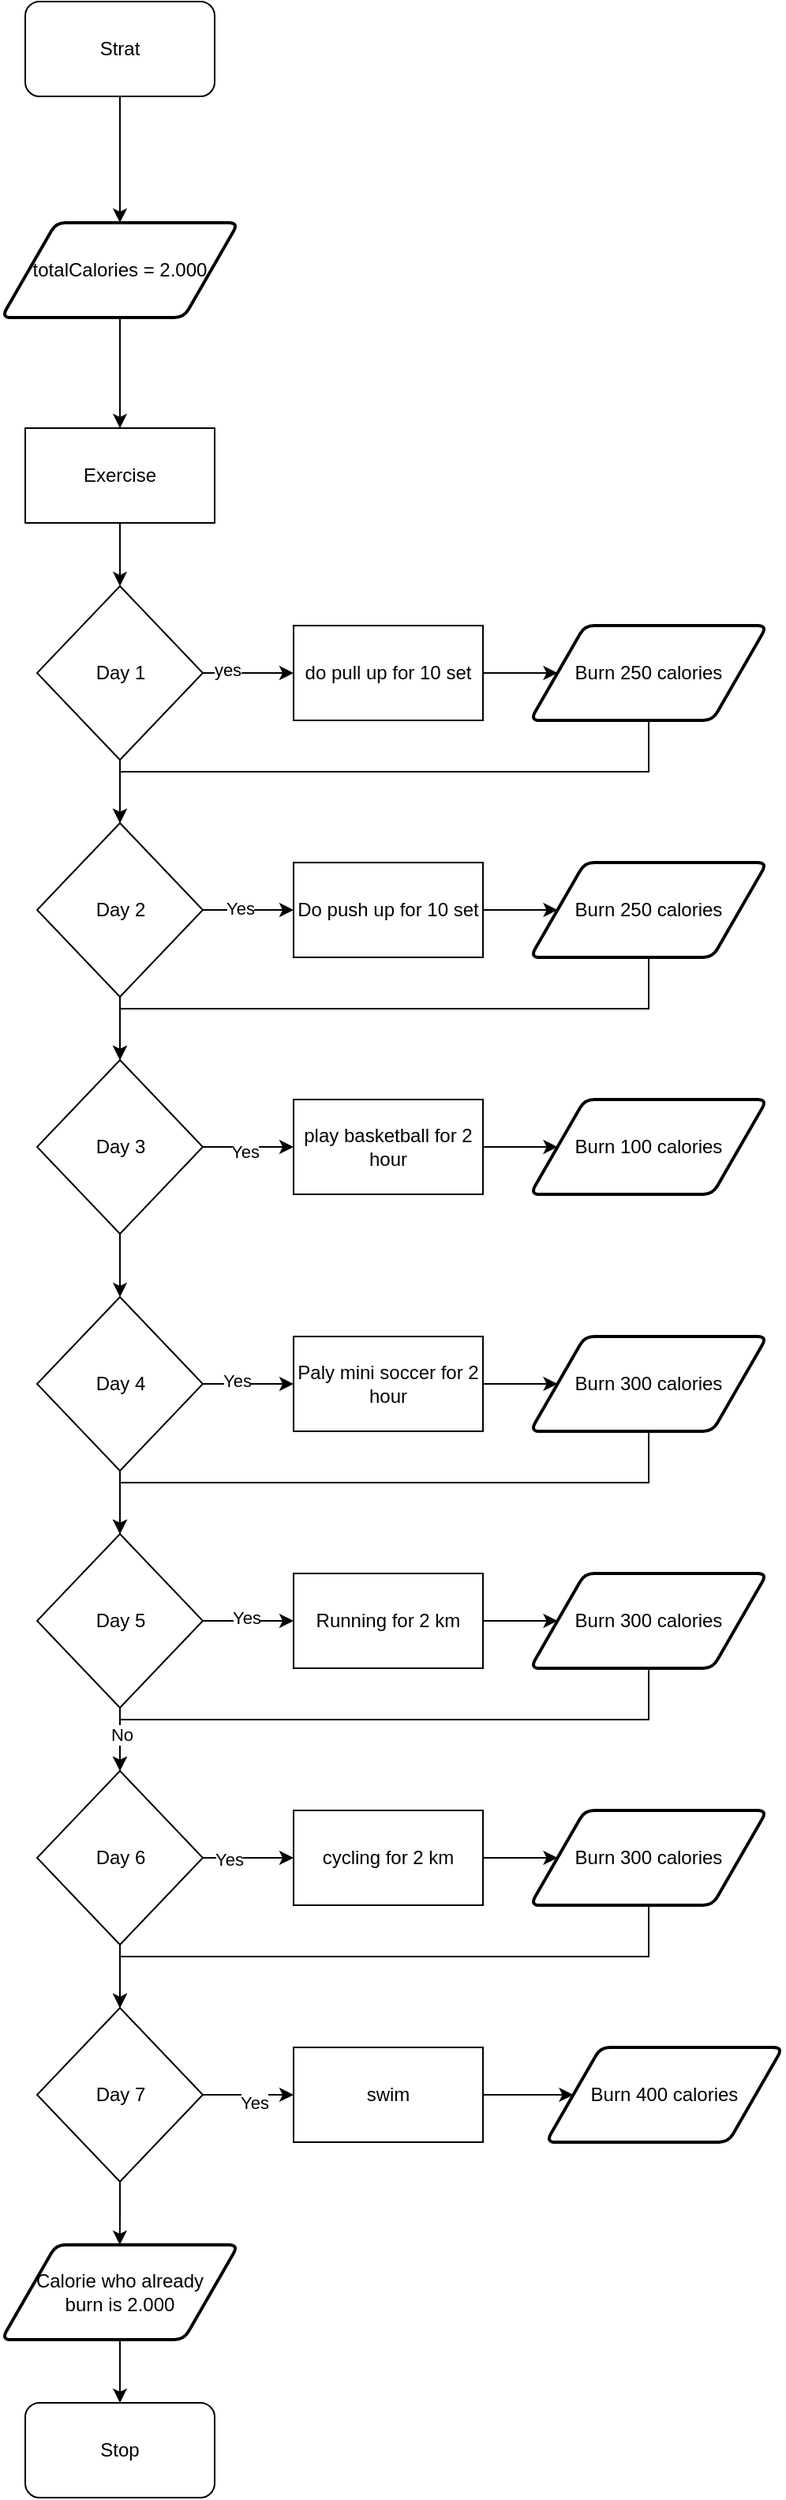 <mxfile version="21.7.5" type="device">
  <diagram name="Page-1" id="9PC8tlNKwTz0rCRAJ6S5">
    <mxGraphModel dx="1433" dy="1729" grid="1" gridSize="10" guides="1" tooltips="1" connect="1" arrows="1" fold="1" page="1" pageScale="1" pageWidth="850" pageHeight="1100" math="0" shadow="0">
      <root>
        <mxCell id="0" />
        <mxCell id="1" parent="0" />
        <mxCell id="W9feTyQ5j3l_kslLL4Cm-105" style="edgeStyle=orthogonalEdgeStyle;rounded=0;orthogonalLoop=1;jettySize=auto;html=1;exitX=0.5;exitY=1;exitDx=0;exitDy=0;" edge="1" parent="1" source="W9feTyQ5j3l_kslLL4Cm-1" target="W9feTyQ5j3l_kslLL4Cm-104">
          <mxGeometry relative="1" as="geometry" />
        </mxCell>
        <mxCell id="W9feTyQ5j3l_kslLL4Cm-1" value="Strat" style="rounded=1;whiteSpace=wrap;html=1;" vertex="1" parent="1">
          <mxGeometry x="360" y="-70" width="120" height="60" as="geometry" />
        </mxCell>
        <mxCell id="W9feTyQ5j3l_kslLL4Cm-63" style="edgeStyle=orthogonalEdgeStyle;rounded=0;orthogonalLoop=1;jettySize=auto;html=1;exitX=0.5;exitY=1;exitDx=0;exitDy=0;" edge="1" parent="1" source="W9feTyQ5j3l_kslLL4Cm-3" target="W9feTyQ5j3l_kslLL4Cm-54">
          <mxGeometry relative="1" as="geometry" />
        </mxCell>
        <mxCell id="W9feTyQ5j3l_kslLL4Cm-3" value="Day 1" style="rhombus;whiteSpace=wrap;html=1;" vertex="1" parent="1">
          <mxGeometry x="367.5" y="300" width="105" height="110" as="geometry" />
        </mxCell>
        <mxCell id="W9feTyQ5j3l_kslLL4Cm-108" style="edgeStyle=orthogonalEdgeStyle;rounded=0;orthogonalLoop=1;jettySize=auto;html=1;exitX=1;exitY=0.5;exitDx=0;exitDy=0;" edge="1" parent="1" source="W9feTyQ5j3l_kslLL4Cm-6" target="W9feTyQ5j3l_kslLL4Cm-107">
          <mxGeometry relative="1" as="geometry" />
        </mxCell>
        <mxCell id="W9feTyQ5j3l_kslLL4Cm-6" value="do pull up for 10 set" style="rounded=0;whiteSpace=wrap;html=1;" vertex="1" parent="1">
          <mxGeometry x="530" y="325" width="120" height="60" as="geometry" />
        </mxCell>
        <mxCell id="W9feTyQ5j3l_kslLL4Cm-62" style="edgeStyle=orthogonalEdgeStyle;rounded=0;orthogonalLoop=1;jettySize=auto;html=1;exitX=0.5;exitY=1;exitDx=0;exitDy=0;" edge="1" parent="1" source="W9feTyQ5j3l_kslLL4Cm-44" target="W9feTyQ5j3l_kslLL4Cm-3">
          <mxGeometry relative="1" as="geometry" />
        </mxCell>
        <mxCell id="W9feTyQ5j3l_kslLL4Cm-44" value="Exercise" style="rounded=0;whiteSpace=wrap;html=1;" vertex="1" parent="1">
          <mxGeometry x="360" y="200" width="120" height="60" as="geometry" />
        </mxCell>
        <mxCell id="W9feTyQ5j3l_kslLL4Cm-53" value="" style="endArrow=classic;html=1;rounded=0;exitX=1;exitY=0.5;exitDx=0;exitDy=0;entryX=0;entryY=0.5;entryDx=0;entryDy=0;" edge="1" parent="1" source="W9feTyQ5j3l_kslLL4Cm-3" target="W9feTyQ5j3l_kslLL4Cm-6">
          <mxGeometry width="50" height="50" relative="1" as="geometry">
            <mxPoint x="540" y="510" as="sourcePoint" />
            <mxPoint x="590" y="460" as="targetPoint" />
          </mxGeometry>
        </mxCell>
        <mxCell id="W9feTyQ5j3l_kslLL4Cm-90" value="yes" style="edgeLabel;html=1;align=center;verticalAlign=middle;resizable=0;points=[];" vertex="1" connectable="0" parent="W9feTyQ5j3l_kslLL4Cm-53">
          <mxGeometry x="-0.465" y="2" relative="1" as="geometry">
            <mxPoint as="offset" />
          </mxGeometry>
        </mxCell>
        <mxCell id="W9feTyQ5j3l_kslLL4Cm-64" style="edgeStyle=orthogonalEdgeStyle;rounded=0;orthogonalLoop=1;jettySize=auto;html=1;exitX=0.5;exitY=1;exitDx=0;exitDy=0;" edge="1" parent="1" source="W9feTyQ5j3l_kslLL4Cm-54" target="W9feTyQ5j3l_kslLL4Cm-56">
          <mxGeometry relative="1" as="geometry" />
        </mxCell>
        <mxCell id="W9feTyQ5j3l_kslLL4Cm-69" style="edgeStyle=orthogonalEdgeStyle;rounded=0;orthogonalLoop=1;jettySize=auto;html=1;exitX=1;exitY=0.5;exitDx=0;exitDy=0;entryX=0;entryY=0.5;entryDx=0;entryDy=0;" edge="1" parent="1" source="W9feTyQ5j3l_kslLL4Cm-54" target="W9feTyQ5j3l_kslLL4Cm-55">
          <mxGeometry relative="1" as="geometry" />
        </mxCell>
        <mxCell id="W9feTyQ5j3l_kslLL4Cm-92" value="Yes" style="edgeLabel;html=1;align=center;verticalAlign=middle;resizable=0;points=[];" vertex="1" connectable="0" parent="W9feTyQ5j3l_kslLL4Cm-69">
          <mxGeometry x="-0.194" y="1" relative="1" as="geometry">
            <mxPoint as="offset" />
          </mxGeometry>
        </mxCell>
        <mxCell id="W9feTyQ5j3l_kslLL4Cm-54" value="Day 2" style="rhombus;whiteSpace=wrap;html=1;" vertex="1" parent="1">
          <mxGeometry x="367.5" y="450" width="105" height="110" as="geometry" />
        </mxCell>
        <mxCell id="W9feTyQ5j3l_kslLL4Cm-111" style="edgeStyle=orthogonalEdgeStyle;rounded=0;orthogonalLoop=1;jettySize=auto;html=1;exitX=1;exitY=0.5;exitDx=0;exitDy=0;" edge="1" parent="1" source="W9feTyQ5j3l_kslLL4Cm-55" target="W9feTyQ5j3l_kslLL4Cm-110">
          <mxGeometry relative="1" as="geometry" />
        </mxCell>
        <mxCell id="W9feTyQ5j3l_kslLL4Cm-55" value="Do push up for 10 set" style="rounded=0;whiteSpace=wrap;html=1;" vertex="1" parent="1">
          <mxGeometry x="530" y="475" width="120" height="60" as="geometry" />
        </mxCell>
        <mxCell id="W9feTyQ5j3l_kslLL4Cm-65" style="edgeStyle=orthogonalEdgeStyle;rounded=0;orthogonalLoop=1;jettySize=auto;html=1;exitX=0.5;exitY=1;exitDx=0;exitDy=0;entryX=0.5;entryY=0;entryDx=0;entryDy=0;" edge="1" parent="1" source="W9feTyQ5j3l_kslLL4Cm-56" target="W9feTyQ5j3l_kslLL4Cm-57">
          <mxGeometry relative="1" as="geometry" />
        </mxCell>
        <mxCell id="W9feTyQ5j3l_kslLL4Cm-73" style="edgeStyle=orthogonalEdgeStyle;rounded=0;orthogonalLoop=1;jettySize=auto;html=1;exitX=1;exitY=0.5;exitDx=0;exitDy=0;entryX=0;entryY=0.5;entryDx=0;entryDy=0;" edge="1" parent="1" source="W9feTyQ5j3l_kslLL4Cm-56" target="W9feTyQ5j3l_kslLL4Cm-72">
          <mxGeometry relative="1" as="geometry" />
        </mxCell>
        <mxCell id="W9feTyQ5j3l_kslLL4Cm-94" value="Yes" style="edgeLabel;html=1;align=center;verticalAlign=middle;resizable=0;points=[];" vertex="1" connectable="0" parent="W9feTyQ5j3l_kslLL4Cm-73">
          <mxGeometry x="-0.078" y="-3" relative="1" as="geometry">
            <mxPoint as="offset" />
          </mxGeometry>
        </mxCell>
        <mxCell id="W9feTyQ5j3l_kslLL4Cm-56" value="Day 3" style="rhombus;whiteSpace=wrap;html=1;" vertex="1" parent="1">
          <mxGeometry x="367.5" y="600" width="105" height="110" as="geometry" />
        </mxCell>
        <mxCell id="W9feTyQ5j3l_kslLL4Cm-66" style="edgeStyle=orthogonalEdgeStyle;rounded=0;orthogonalLoop=1;jettySize=auto;html=1;exitX=0.5;exitY=1;exitDx=0;exitDy=0;entryX=0.5;entryY=0;entryDx=0;entryDy=0;" edge="1" parent="1" source="W9feTyQ5j3l_kslLL4Cm-57" target="W9feTyQ5j3l_kslLL4Cm-58">
          <mxGeometry relative="1" as="geometry" />
        </mxCell>
        <mxCell id="W9feTyQ5j3l_kslLL4Cm-77" style="edgeStyle=orthogonalEdgeStyle;rounded=0;orthogonalLoop=1;jettySize=auto;html=1;exitX=1;exitY=0.5;exitDx=0;exitDy=0;entryX=0;entryY=0.5;entryDx=0;entryDy=0;" edge="1" parent="1" source="W9feTyQ5j3l_kslLL4Cm-57" target="W9feTyQ5j3l_kslLL4Cm-76">
          <mxGeometry relative="1" as="geometry" />
        </mxCell>
        <mxCell id="W9feTyQ5j3l_kslLL4Cm-96" value="Yes" style="edgeLabel;html=1;align=center;verticalAlign=middle;resizable=0;points=[];" vertex="1" connectable="0" parent="W9feTyQ5j3l_kslLL4Cm-77">
          <mxGeometry x="-0.272" y="2" relative="1" as="geometry">
            <mxPoint as="offset" />
          </mxGeometry>
        </mxCell>
        <mxCell id="W9feTyQ5j3l_kslLL4Cm-57" value="Day 4" style="rhombus;whiteSpace=wrap;html=1;" vertex="1" parent="1">
          <mxGeometry x="367.5" y="750" width="105" height="110" as="geometry" />
        </mxCell>
        <mxCell id="W9feTyQ5j3l_kslLL4Cm-67" style="edgeStyle=orthogonalEdgeStyle;rounded=0;orthogonalLoop=1;jettySize=auto;html=1;exitX=0.5;exitY=1;exitDx=0;exitDy=0;entryX=0.5;entryY=0;entryDx=0;entryDy=0;" edge="1" parent="1" source="W9feTyQ5j3l_kslLL4Cm-58" target="W9feTyQ5j3l_kslLL4Cm-59">
          <mxGeometry relative="1" as="geometry" />
        </mxCell>
        <mxCell id="W9feTyQ5j3l_kslLL4Cm-80" style="edgeStyle=orthogonalEdgeStyle;rounded=0;orthogonalLoop=1;jettySize=auto;html=1;exitX=1;exitY=0.5;exitDx=0;exitDy=0;entryX=0;entryY=0.5;entryDx=0;entryDy=0;" edge="1" parent="1" source="W9feTyQ5j3l_kslLL4Cm-58" target="W9feTyQ5j3l_kslLL4Cm-79">
          <mxGeometry relative="1" as="geometry" />
        </mxCell>
        <mxCell id="W9feTyQ5j3l_kslLL4Cm-98" value="Yes" style="edgeLabel;html=1;align=center;verticalAlign=middle;resizable=0;points=[];" vertex="1" connectable="0" parent="W9feTyQ5j3l_kslLL4Cm-80">
          <mxGeometry x="-0.04" y="2" relative="1" as="geometry">
            <mxPoint as="offset" />
          </mxGeometry>
        </mxCell>
        <mxCell id="W9feTyQ5j3l_kslLL4Cm-58" value="Day 5" style="rhombus;whiteSpace=wrap;html=1;" vertex="1" parent="1">
          <mxGeometry x="367.5" y="900" width="105" height="110" as="geometry" />
        </mxCell>
        <mxCell id="W9feTyQ5j3l_kslLL4Cm-68" style="edgeStyle=orthogonalEdgeStyle;rounded=0;orthogonalLoop=1;jettySize=auto;html=1;exitX=0.5;exitY=1;exitDx=0;exitDy=0;" edge="1" parent="1" source="W9feTyQ5j3l_kslLL4Cm-59" target="W9feTyQ5j3l_kslLL4Cm-60">
          <mxGeometry relative="1" as="geometry" />
        </mxCell>
        <mxCell id="W9feTyQ5j3l_kslLL4Cm-83" style="edgeStyle=orthogonalEdgeStyle;rounded=0;orthogonalLoop=1;jettySize=auto;html=1;exitX=1;exitY=0.5;exitDx=0;exitDy=0;" edge="1" parent="1" source="W9feTyQ5j3l_kslLL4Cm-59" target="W9feTyQ5j3l_kslLL4Cm-82">
          <mxGeometry relative="1" as="geometry" />
        </mxCell>
        <mxCell id="W9feTyQ5j3l_kslLL4Cm-100" value="Yes" style="edgeLabel;html=1;align=center;verticalAlign=middle;resizable=0;points=[];" vertex="1" connectable="0" parent="W9feTyQ5j3l_kslLL4Cm-83">
          <mxGeometry x="-0.426" y="-1" relative="1" as="geometry">
            <mxPoint as="offset" />
          </mxGeometry>
        </mxCell>
        <mxCell id="W9feTyQ5j3l_kslLL4Cm-59" value="Day 6" style="rhombus;whiteSpace=wrap;html=1;" vertex="1" parent="1">
          <mxGeometry x="367.5" y="1050" width="105" height="110" as="geometry" />
        </mxCell>
        <mxCell id="W9feTyQ5j3l_kslLL4Cm-86" style="edgeStyle=orthogonalEdgeStyle;rounded=0;orthogonalLoop=1;jettySize=auto;html=1;exitX=1;exitY=0.5;exitDx=0;exitDy=0;entryX=0;entryY=0.5;entryDx=0;entryDy=0;" edge="1" parent="1" source="W9feTyQ5j3l_kslLL4Cm-60" target="W9feTyQ5j3l_kslLL4Cm-85">
          <mxGeometry relative="1" as="geometry" />
        </mxCell>
        <mxCell id="W9feTyQ5j3l_kslLL4Cm-102" value="Yes" style="edgeLabel;html=1;align=center;verticalAlign=middle;resizable=0;points=[];" vertex="1" connectable="0" parent="W9feTyQ5j3l_kslLL4Cm-86">
          <mxGeometry x="0.115" y="-5" relative="1" as="geometry">
            <mxPoint as="offset" />
          </mxGeometry>
        </mxCell>
        <mxCell id="W9feTyQ5j3l_kslLL4Cm-89" style="edgeStyle=orthogonalEdgeStyle;rounded=0;orthogonalLoop=1;jettySize=auto;html=1;exitX=0.5;exitY=1;exitDx=0;exitDy=0;" edge="1" parent="1" source="W9feTyQ5j3l_kslLL4Cm-60">
          <mxGeometry relative="1" as="geometry">
            <mxPoint x="419.889" y="1350" as="targetPoint" />
          </mxGeometry>
        </mxCell>
        <mxCell id="W9feTyQ5j3l_kslLL4Cm-60" value="Day 7" style="rhombus;whiteSpace=wrap;html=1;" vertex="1" parent="1">
          <mxGeometry x="367.5" y="1200" width="105" height="110" as="geometry" />
        </mxCell>
        <mxCell id="W9feTyQ5j3l_kslLL4Cm-114" style="edgeStyle=orthogonalEdgeStyle;rounded=0;orthogonalLoop=1;jettySize=auto;html=1;exitX=1;exitY=0.5;exitDx=0;exitDy=0;" edge="1" parent="1" source="W9feTyQ5j3l_kslLL4Cm-72" target="W9feTyQ5j3l_kslLL4Cm-113">
          <mxGeometry relative="1" as="geometry" />
        </mxCell>
        <mxCell id="W9feTyQ5j3l_kslLL4Cm-72" value="play basketball for 2 hour" style="rounded=0;whiteSpace=wrap;html=1;" vertex="1" parent="1">
          <mxGeometry x="530" y="625" width="120" height="60" as="geometry" />
        </mxCell>
        <mxCell id="W9feTyQ5j3l_kslLL4Cm-116" style="edgeStyle=orthogonalEdgeStyle;rounded=0;orthogonalLoop=1;jettySize=auto;html=1;exitX=1;exitY=0.5;exitDx=0;exitDy=0;" edge="1" parent="1" source="W9feTyQ5j3l_kslLL4Cm-76" target="W9feTyQ5j3l_kslLL4Cm-115">
          <mxGeometry relative="1" as="geometry" />
        </mxCell>
        <mxCell id="W9feTyQ5j3l_kslLL4Cm-76" value="Paly mini soccer for 2 hour" style="rounded=0;whiteSpace=wrap;html=1;" vertex="1" parent="1">
          <mxGeometry x="530" y="775" width="120" height="60" as="geometry" />
        </mxCell>
        <mxCell id="W9feTyQ5j3l_kslLL4Cm-119" style="edgeStyle=orthogonalEdgeStyle;rounded=0;orthogonalLoop=1;jettySize=auto;html=1;exitX=1;exitY=0.5;exitDx=0;exitDy=0;" edge="1" parent="1" source="W9feTyQ5j3l_kslLL4Cm-79" target="W9feTyQ5j3l_kslLL4Cm-118">
          <mxGeometry relative="1" as="geometry" />
        </mxCell>
        <mxCell id="W9feTyQ5j3l_kslLL4Cm-79" value="Running for 2 km" style="rounded=0;whiteSpace=wrap;html=1;" vertex="1" parent="1">
          <mxGeometry x="530" y="925" width="120" height="60" as="geometry" />
        </mxCell>
        <mxCell id="W9feTyQ5j3l_kslLL4Cm-123" style="edgeStyle=orthogonalEdgeStyle;rounded=0;orthogonalLoop=1;jettySize=auto;html=1;exitX=1;exitY=0.5;exitDx=0;exitDy=0;" edge="1" parent="1" source="W9feTyQ5j3l_kslLL4Cm-82" target="W9feTyQ5j3l_kslLL4Cm-122">
          <mxGeometry relative="1" as="geometry" />
        </mxCell>
        <mxCell id="W9feTyQ5j3l_kslLL4Cm-82" value="cycling for 2 km" style="rounded=0;whiteSpace=wrap;html=1;" vertex="1" parent="1">
          <mxGeometry x="530" y="1075" width="120" height="60" as="geometry" />
        </mxCell>
        <mxCell id="W9feTyQ5j3l_kslLL4Cm-126" style="edgeStyle=orthogonalEdgeStyle;rounded=0;orthogonalLoop=1;jettySize=auto;html=1;exitX=1;exitY=0.5;exitDx=0;exitDy=0;" edge="1" parent="1" source="W9feTyQ5j3l_kslLL4Cm-85" target="W9feTyQ5j3l_kslLL4Cm-125">
          <mxGeometry relative="1" as="geometry" />
        </mxCell>
        <mxCell id="W9feTyQ5j3l_kslLL4Cm-85" value="swim" style="rounded=0;whiteSpace=wrap;html=1;" vertex="1" parent="1">
          <mxGeometry x="530" y="1225" width="120" height="60" as="geometry" />
        </mxCell>
        <mxCell id="W9feTyQ5j3l_kslLL4Cm-87" value="Stop" style="rounded=1;whiteSpace=wrap;html=1;" vertex="1" parent="1">
          <mxGeometry x="360" y="1450" width="120" height="60" as="geometry" />
        </mxCell>
        <mxCell id="W9feTyQ5j3l_kslLL4Cm-106" style="edgeStyle=orthogonalEdgeStyle;rounded=0;orthogonalLoop=1;jettySize=auto;html=1;exitX=0.5;exitY=1;exitDx=0;exitDy=0;entryX=0.5;entryY=0;entryDx=0;entryDy=0;" edge="1" parent="1" source="W9feTyQ5j3l_kslLL4Cm-104" target="W9feTyQ5j3l_kslLL4Cm-44">
          <mxGeometry relative="1" as="geometry" />
        </mxCell>
        <mxCell id="W9feTyQ5j3l_kslLL4Cm-104" value="totalCalories = 2.000" style="shape=parallelogram;html=1;strokeWidth=2;perimeter=parallelogramPerimeter;whiteSpace=wrap;rounded=1;arcSize=12;size=0.23;" vertex="1" parent="1">
          <mxGeometry x="345" y="70" width="150" height="60" as="geometry" />
        </mxCell>
        <mxCell id="W9feTyQ5j3l_kslLL4Cm-109" style="edgeStyle=orthogonalEdgeStyle;rounded=0;orthogonalLoop=1;jettySize=auto;html=1;exitX=0.5;exitY=1;exitDx=0;exitDy=0;entryX=0.5;entryY=0;entryDx=0;entryDy=0;" edge="1" parent="1" source="W9feTyQ5j3l_kslLL4Cm-107" target="W9feTyQ5j3l_kslLL4Cm-54">
          <mxGeometry relative="1" as="geometry" />
        </mxCell>
        <mxCell id="W9feTyQ5j3l_kslLL4Cm-107" value="Burn 250 calories" style="shape=parallelogram;html=1;strokeWidth=2;perimeter=parallelogramPerimeter;whiteSpace=wrap;rounded=1;arcSize=12;size=0.23;" vertex="1" parent="1">
          <mxGeometry x="680" y="325" width="150" height="60" as="geometry" />
        </mxCell>
        <mxCell id="W9feTyQ5j3l_kslLL4Cm-112" style="edgeStyle=orthogonalEdgeStyle;rounded=0;orthogonalLoop=1;jettySize=auto;html=1;exitX=0.5;exitY=1;exitDx=0;exitDy=0;entryX=0.5;entryY=0;entryDx=0;entryDy=0;" edge="1" parent="1" source="W9feTyQ5j3l_kslLL4Cm-110" target="W9feTyQ5j3l_kslLL4Cm-56">
          <mxGeometry relative="1" as="geometry" />
        </mxCell>
        <mxCell id="W9feTyQ5j3l_kslLL4Cm-110" value="Burn 250 calories" style="shape=parallelogram;html=1;strokeWidth=2;perimeter=parallelogramPerimeter;whiteSpace=wrap;rounded=1;arcSize=12;size=0.23;" vertex="1" parent="1">
          <mxGeometry x="680" y="475" width="150" height="60" as="geometry" />
        </mxCell>
        <mxCell id="W9feTyQ5j3l_kslLL4Cm-113" value="Burn 100 calories" style="shape=parallelogram;html=1;strokeWidth=2;perimeter=parallelogramPerimeter;whiteSpace=wrap;rounded=1;arcSize=12;size=0.23;" vertex="1" parent="1">
          <mxGeometry x="680" y="625" width="150" height="60" as="geometry" />
        </mxCell>
        <mxCell id="W9feTyQ5j3l_kslLL4Cm-117" style="edgeStyle=orthogonalEdgeStyle;rounded=0;orthogonalLoop=1;jettySize=auto;html=1;exitX=0.5;exitY=1;exitDx=0;exitDy=0;entryX=0.5;entryY=0;entryDx=0;entryDy=0;" edge="1" parent="1" source="W9feTyQ5j3l_kslLL4Cm-115" target="W9feTyQ5j3l_kslLL4Cm-58">
          <mxGeometry relative="1" as="geometry" />
        </mxCell>
        <mxCell id="W9feTyQ5j3l_kslLL4Cm-115" value="Burn 300 calories" style="shape=parallelogram;html=1;strokeWidth=2;perimeter=parallelogramPerimeter;whiteSpace=wrap;rounded=1;arcSize=12;size=0.23;" vertex="1" parent="1">
          <mxGeometry x="680" y="775" width="150" height="60" as="geometry" />
        </mxCell>
        <mxCell id="W9feTyQ5j3l_kslLL4Cm-120" style="edgeStyle=orthogonalEdgeStyle;rounded=0;orthogonalLoop=1;jettySize=auto;html=1;exitX=0.5;exitY=1;exitDx=0;exitDy=0;" edge="1" parent="1" source="W9feTyQ5j3l_kslLL4Cm-118" target="W9feTyQ5j3l_kslLL4Cm-59">
          <mxGeometry relative="1" as="geometry" />
        </mxCell>
        <mxCell id="W9feTyQ5j3l_kslLL4Cm-121" value="No" style="edgeLabel;html=1;align=center;verticalAlign=middle;resizable=0;points=[];" vertex="1" connectable="0" parent="W9feTyQ5j3l_kslLL4Cm-120">
          <mxGeometry x="0.884" y="1" relative="1" as="geometry">
            <mxPoint as="offset" />
          </mxGeometry>
        </mxCell>
        <mxCell id="W9feTyQ5j3l_kslLL4Cm-118" value="Burn 300 calories" style="shape=parallelogram;html=1;strokeWidth=2;perimeter=parallelogramPerimeter;whiteSpace=wrap;rounded=1;arcSize=12;size=0.23;" vertex="1" parent="1">
          <mxGeometry x="680" y="925" width="150" height="60" as="geometry" />
        </mxCell>
        <mxCell id="W9feTyQ5j3l_kslLL4Cm-124" style="edgeStyle=orthogonalEdgeStyle;rounded=0;orthogonalLoop=1;jettySize=auto;html=1;exitX=0.5;exitY=1;exitDx=0;exitDy=0;entryX=0.5;entryY=0;entryDx=0;entryDy=0;" edge="1" parent="1" source="W9feTyQ5j3l_kslLL4Cm-122" target="W9feTyQ5j3l_kslLL4Cm-60">
          <mxGeometry relative="1" as="geometry" />
        </mxCell>
        <mxCell id="W9feTyQ5j3l_kslLL4Cm-122" value="Burn 300 calories" style="shape=parallelogram;html=1;strokeWidth=2;perimeter=parallelogramPerimeter;whiteSpace=wrap;rounded=1;arcSize=12;size=0.23;" vertex="1" parent="1">
          <mxGeometry x="680" y="1075" width="150" height="60" as="geometry" />
        </mxCell>
        <mxCell id="W9feTyQ5j3l_kslLL4Cm-125" value="Burn 400 calories" style="shape=parallelogram;html=1;strokeWidth=2;perimeter=parallelogramPerimeter;whiteSpace=wrap;rounded=1;arcSize=12;size=0.23;" vertex="1" parent="1">
          <mxGeometry x="690" y="1225" width="150" height="60" as="geometry" />
        </mxCell>
        <mxCell id="W9feTyQ5j3l_kslLL4Cm-129" style="edgeStyle=orthogonalEdgeStyle;rounded=0;orthogonalLoop=1;jettySize=auto;html=1;exitX=0.5;exitY=1;exitDx=0;exitDy=0;" edge="1" parent="1" source="W9feTyQ5j3l_kslLL4Cm-128" target="W9feTyQ5j3l_kslLL4Cm-87">
          <mxGeometry relative="1" as="geometry" />
        </mxCell>
        <mxCell id="W9feTyQ5j3l_kslLL4Cm-128" value="Calorie who already &lt;br&gt;burn is 2.000" style="shape=parallelogram;html=1;strokeWidth=2;perimeter=parallelogramPerimeter;whiteSpace=wrap;rounded=1;arcSize=12;size=0.23;" vertex="1" parent="1">
          <mxGeometry x="345" y="1350" width="150" height="60" as="geometry" />
        </mxCell>
      </root>
    </mxGraphModel>
  </diagram>
</mxfile>
